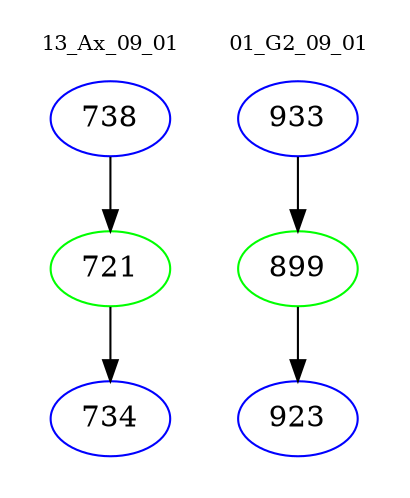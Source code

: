 digraph{
subgraph cluster_0 {
color = white
label = "13_Ax_09_01";
fontsize=10;
T0_738 [label="738", color="blue"]
T0_738 -> T0_721 [color="black"]
T0_721 [label="721", color="green"]
T0_721 -> T0_734 [color="black"]
T0_734 [label="734", color="blue"]
}
subgraph cluster_1 {
color = white
label = "01_G2_09_01";
fontsize=10;
T1_933 [label="933", color="blue"]
T1_933 -> T1_899 [color="black"]
T1_899 [label="899", color="green"]
T1_899 -> T1_923 [color="black"]
T1_923 [label="923", color="blue"]
}
}
